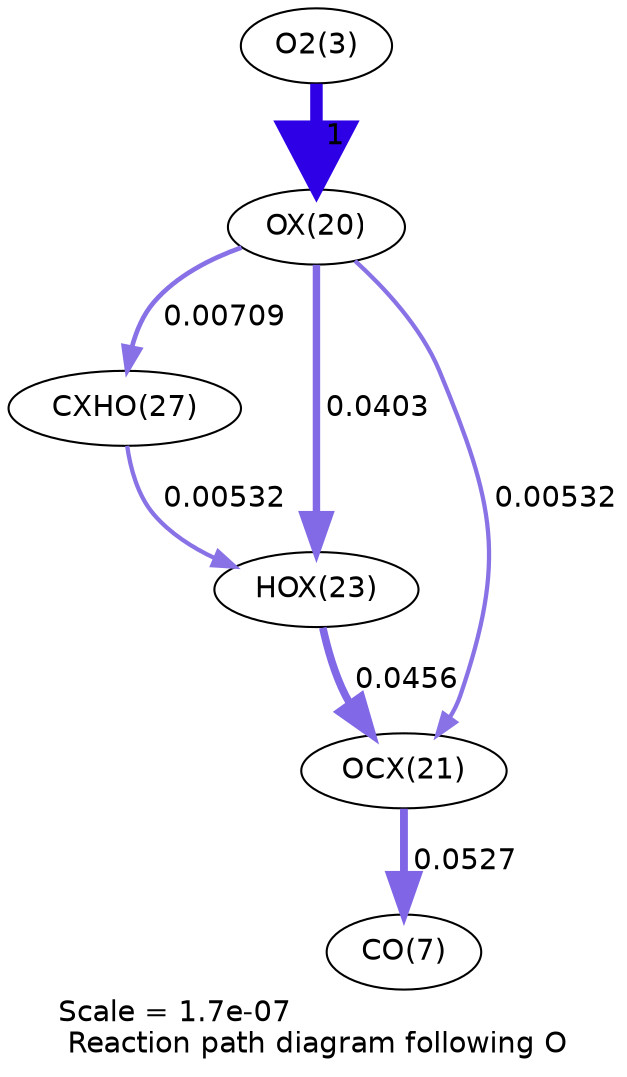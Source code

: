 digraph reaction_paths {
center=1;
s5 -> s26[fontname="Helvetica", penwidth=6, arrowsize=3, color="0.7, 1.5, 0.9"
, label=" 1"];
s26 -> s32[fontname="Helvetica", penwidth=2.26, arrowsize=1.13, color="0.7, 0.507, 0.9"
, label=" 0.00709"];
s26 -> s29[fontname="Helvetica", penwidth=3.57, arrowsize=1.79, color="0.7, 0.54, 0.9"
, label=" 0.0403"];
s26 -> s27[fontname="Helvetica", penwidth=2.05, arrowsize=1.02, color="0.7, 0.505, 0.9"
, label=" 0.00532"];
s32 -> s29[fontname="Helvetica", penwidth=2.05, arrowsize=1.02, color="0.7, 0.505, 0.9"
, label=" 0.00532"];
s29 -> s27[fontname="Helvetica", penwidth=3.67, arrowsize=1.83, color="0.7, 0.546, 0.9"
, label=" 0.0456"];
s27 -> s9[fontname="Helvetica", penwidth=3.78, arrowsize=1.89, color="0.7, 0.553, 0.9"
, label=" 0.0527"];
s5 [ fontname="Helvetica", label="O2(3)"];
s9 [ fontname="Helvetica", label="CO(7)"];
s26 [ fontname="Helvetica", label="OX(20)"];
s27 [ fontname="Helvetica", label="OCX(21)"];
s29 [ fontname="Helvetica", label="HOX(23)"];
s32 [ fontname="Helvetica", label="CXHO(27)"];
 label = "Scale = 1.7e-07\l Reaction path diagram following O";
 fontname = "Helvetica";
}
